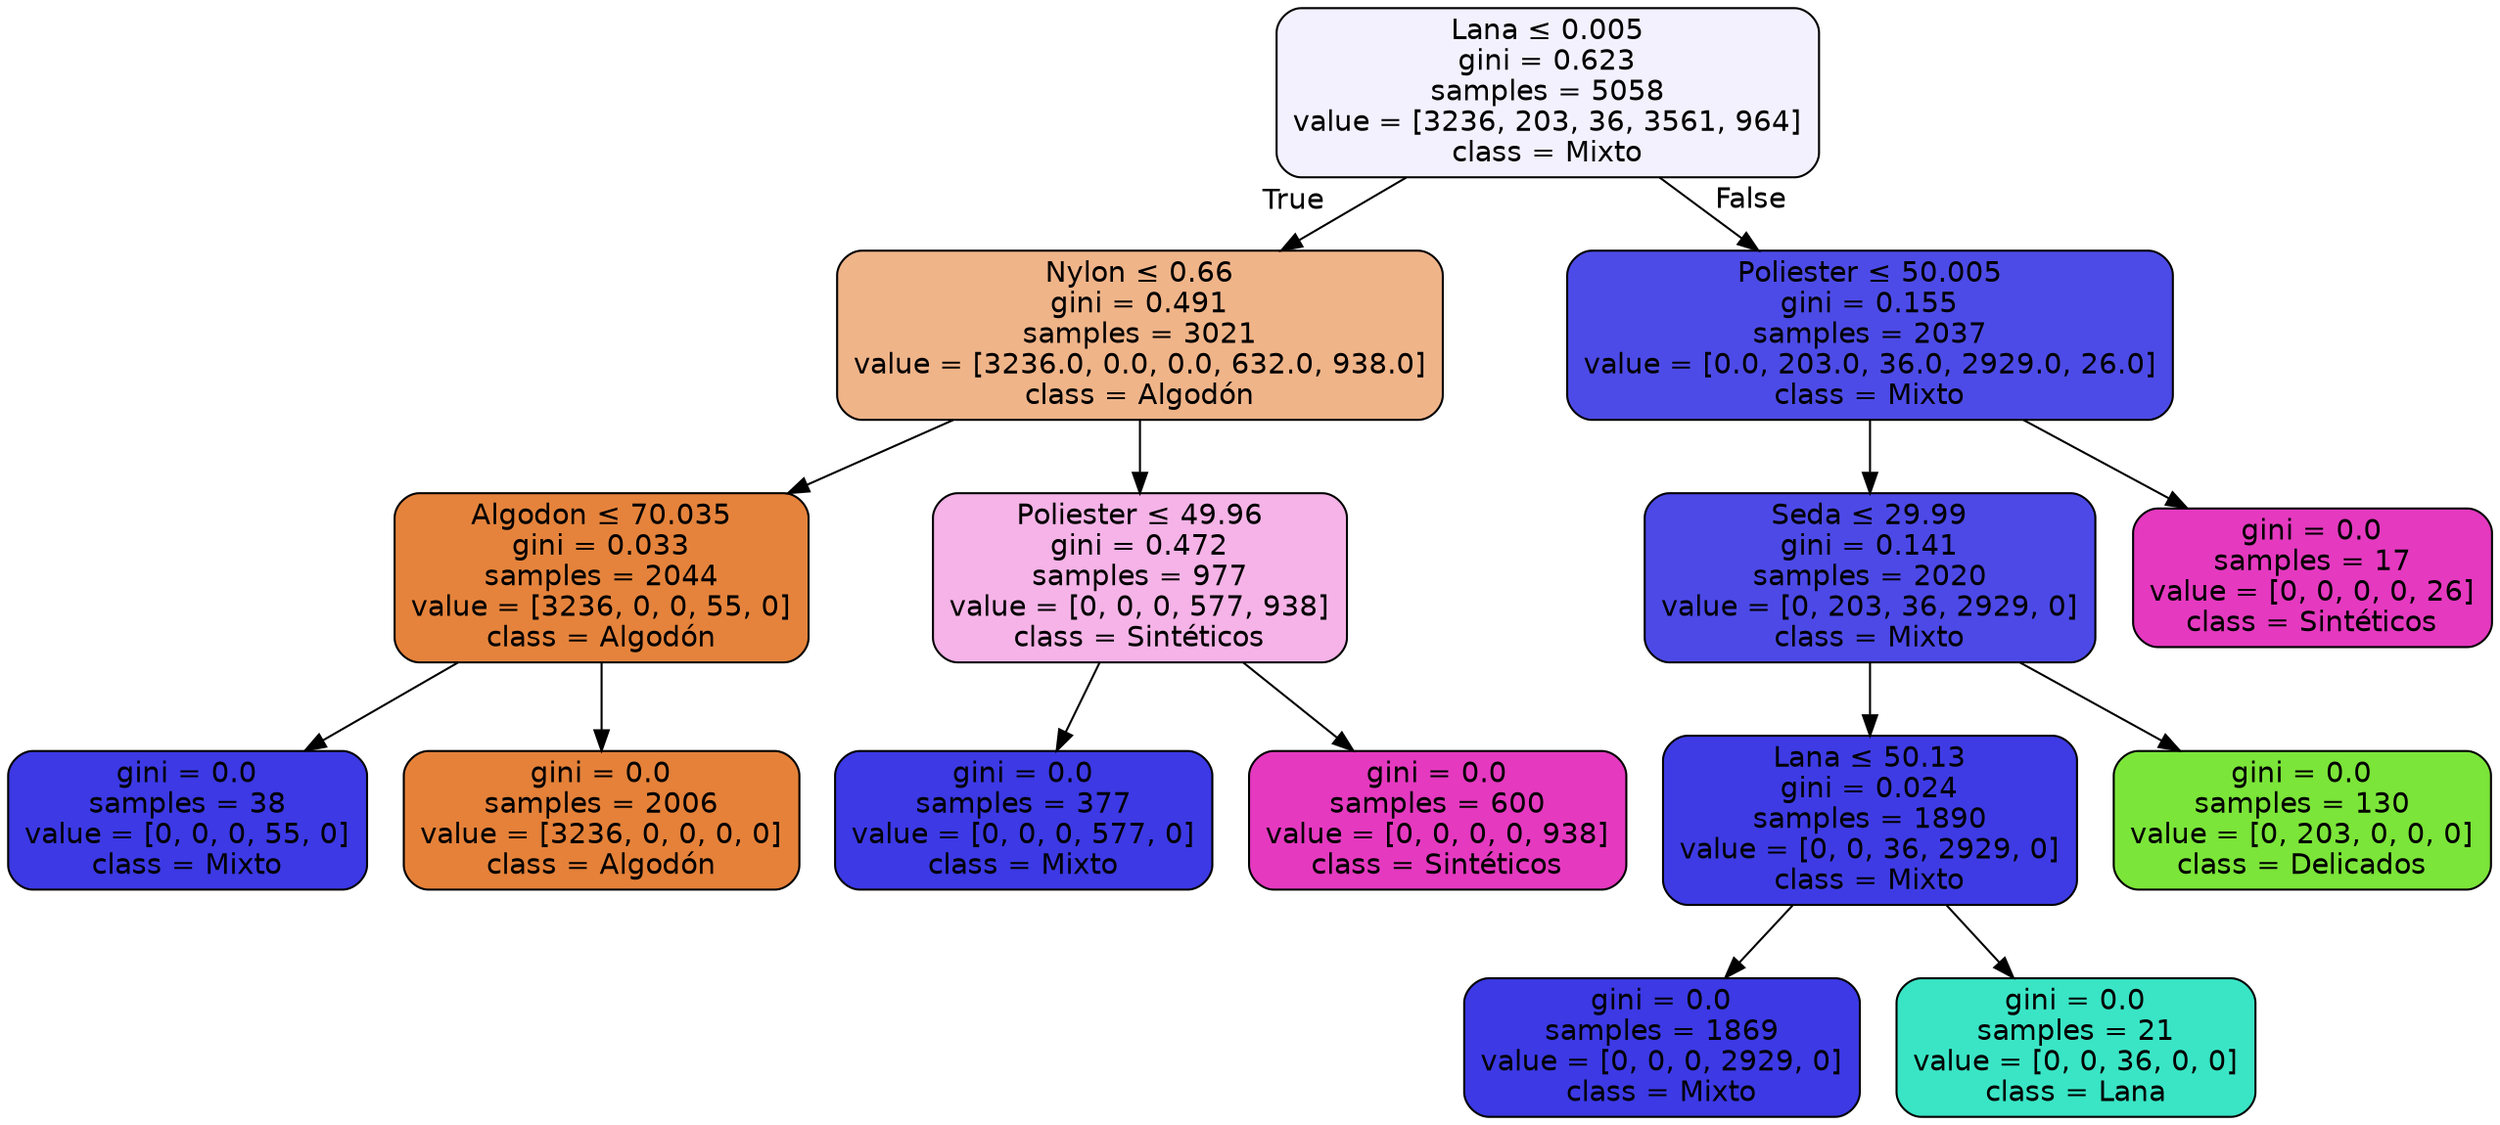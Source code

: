 digraph Tree {
node [shape=box, style="filled, rounded", color="black", fontname="helvetica"] ;
edge [fontname="helvetica"] ;
0 [label=<Lana &le; 0.005<br/>gini = 0.623<br/>samples = 5058<br/>value = [3236, 203, 36, 3561, 964]<br/>class = Mixto>, fillcolor="#f2f1fd"] ;
1 [label=<Nylon &le; 0.66<br/>gini = 0.491<br/>samples = 3021<br/>value = [3236.0, 0.0, 0.0, 632.0, 938.0]<br/>class = Algodón>, fillcolor="#f0b489"] ;
0 -> 1 [labeldistance=2.5, labelangle=45, headlabel="True"] ;
2 [label=<Algodon &le; 70.035<br/>gini = 0.033<br/>samples = 2044<br/>value = [3236, 0, 0, 55, 0]<br/>class = Algodón>, fillcolor="#e5833c"] ;
1 -> 2 ;
3 [label=<gini = 0.0<br/>samples = 38<br/>value = [0, 0, 0, 55, 0]<br/>class = Mixto>, fillcolor="#3c39e5"] ;
2 -> 3 ;
4 [label=<gini = 0.0<br/>samples = 2006<br/>value = [3236, 0, 0, 0, 0]<br/>class = Algodón>, fillcolor="#e58139"] ;
2 -> 4 ;
5 [label=<Poliester &le; 49.96<br/>gini = 0.472<br/>samples = 977<br/>value = [0, 0, 0, 577, 938]<br/>class = Sintéticos>, fillcolor="#f5b3e7"] ;
1 -> 5 ;
6 [label=<gini = 0.0<br/>samples = 377<br/>value = [0, 0, 0, 577, 0]<br/>class = Mixto>, fillcolor="#3c39e5"] ;
5 -> 6 ;
7 [label=<gini = 0.0<br/>samples = 600<br/>value = [0, 0, 0, 0, 938]<br/>class = Sintéticos>, fillcolor="#e539c0"] ;
5 -> 7 ;
8 [label=<Poliester &le; 50.005<br/>gini = 0.155<br/>samples = 2037<br/>value = [0.0, 203.0, 36.0, 2929.0, 26.0]<br/>class = Mixto>, fillcolor="#4d4be7"] ;
0 -> 8 [labeldistance=2.5, labelangle=-45, headlabel="False"] ;
9 [label=<Seda &le; 29.99<br/>gini = 0.141<br/>samples = 2020<br/>value = [0, 203, 36, 2929, 0]<br/>class = Mixto>, fillcolor="#4c49e7"] ;
8 -> 9 ;
10 [label=<Lana &le; 50.13<br/>gini = 0.024<br/>samples = 1890<br/>value = [0, 0, 36, 2929, 0]<br/>class = Mixto>, fillcolor="#3e3be5"] ;
9 -> 10 ;
11 [label=<gini = 0.0<br/>samples = 1869<br/>value = [0, 0, 0, 2929, 0]<br/>class = Mixto>, fillcolor="#3c39e5"] ;
10 -> 11 ;
12 [label=<gini = 0.0<br/>samples = 21<br/>value = [0, 0, 36, 0, 0]<br/>class = Lana>, fillcolor="#39e5c5"] ;
10 -> 12 ;
13 [label=<gini = 0.0<br/>samples = 130<br/>value = [0, 203, 0, 0, 0]<br/>class = Delicados>, fillcolor="#7be539"] ;
9 -> 13 ;
14 [label=<gini = 0.0<br/>samples = 17<br/>value = [0, 0, 0, 0, 26]<br/>class = Sintéticos>, fillcolor="#e539c0"] ;
8 -> 14 ;
}